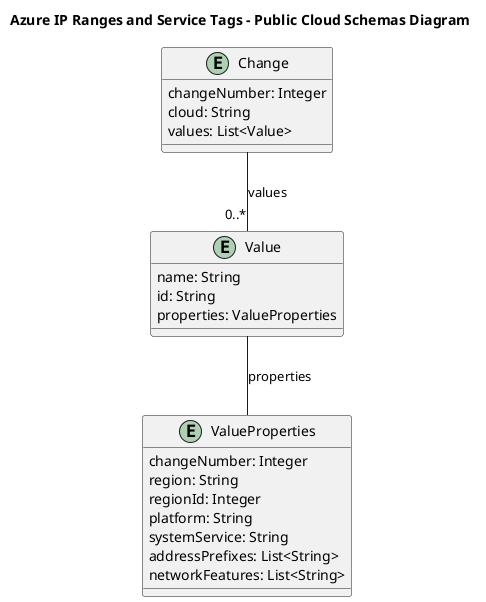 @startuml

title Azure IP Ranges and Service Tags - Public Cloud Schemas Diagram

entity Change {
    changeNumber: Integer
    cloud: String
    values: List<Value>
}

entity Value {
    name: String
    id: String
    properties: ValueProperties
}

entity ValueProperties {
    changeNumber: Integer
    region: String
    regionId: Integer
    platform: String
    systemService: String
    addressPrefixes: List<String>
    networkFeatures: List<String>
}


Value -- ValueProperties : properties
Change -- "0..*" Value : values

@enduml